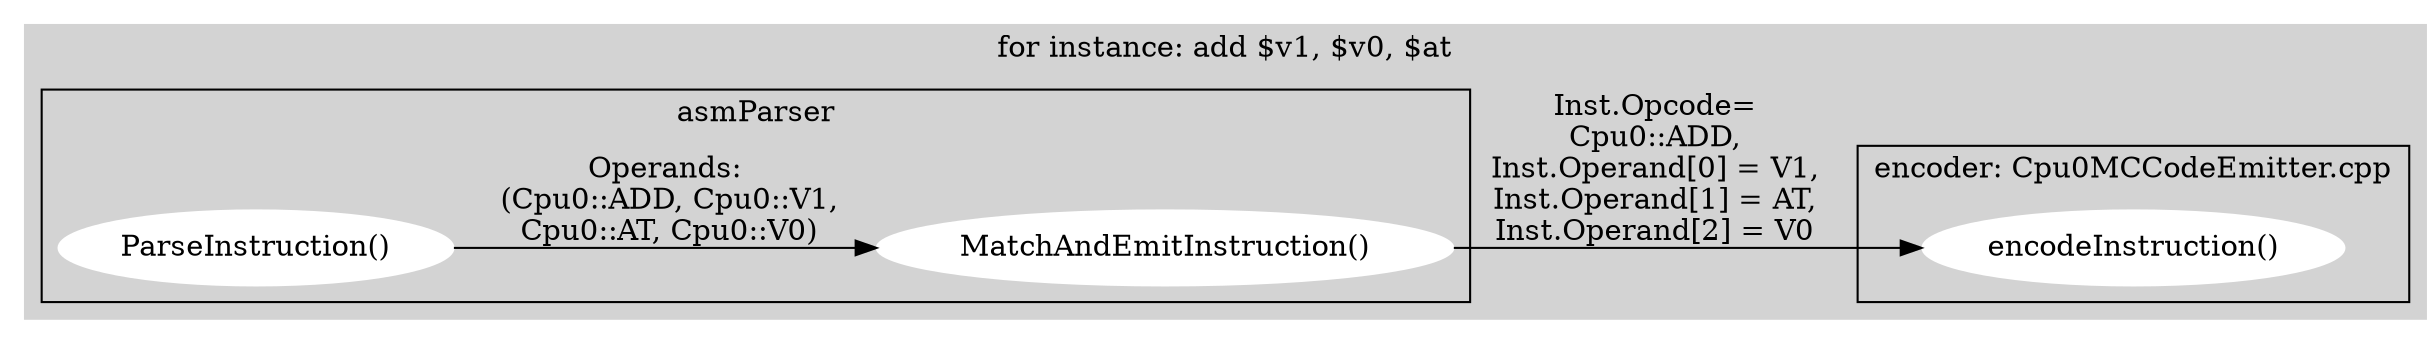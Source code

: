 // Free usage license, author: Chung-Shu Chen 陳鍾樞
// dot -Tpng asmDfdEx.gv -oasmDfdEx.png

digraph G {
  rankdir=LR;
  subgraph cluster_2 {
    style=filled;
    label = "for instance: add $v1, $v0, $at";
    subgraph clusterA {
      label = "asmParser";
      node [style=filled,color=white]; ParseInstruction [label="ParseInstruction()"];
      node [style=filled,color=white]; MatchAndEmitInstruction [label="MatchAndEmitInstruction()"];
      ParseInstruction -> MatchAndEmitInstruction [ label = "Operands:\n (Cpu0::ADD, Cpu0::V1,\n Cpu0::AT, Cpu0::V0)" ];
    }
    subgraph clusterB {
      label = "encoder: Cpu0MCCodeEmitter.cpp";
      node [style=filled,color=white]; encodeInstruction [label="encodeInstruction()"];
    }
    MatchAndEmitInstruction -> encodeInstruction [ label = "Inst.Opcode=\nCpu0::ADD,\nInst.Operand[0] = V1,\nInst.Operand[1] = AT,\nInst.Operand[2] = V0" ];
    color=lightgrey
  }
}